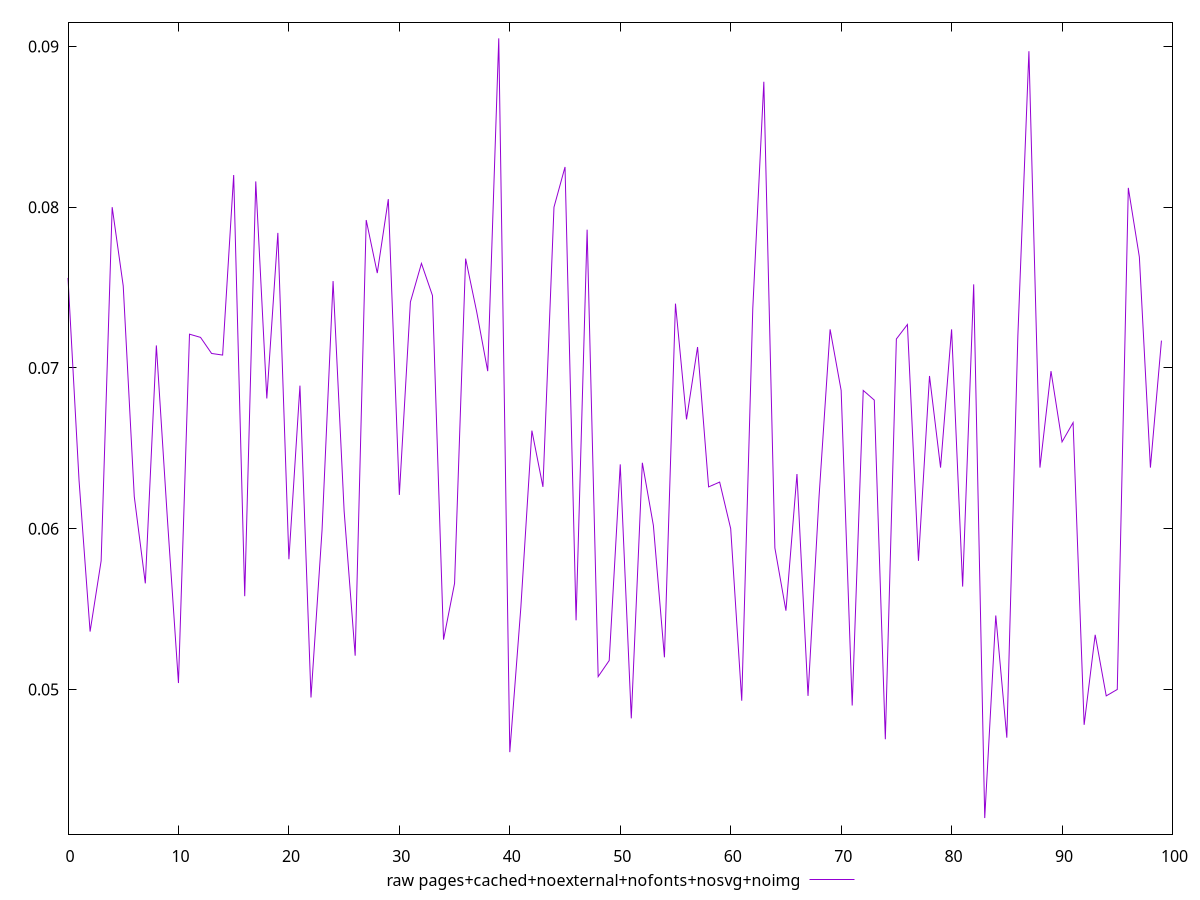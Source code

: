 $_rawPagesCachedNoexternalNofontsNosvgNoimg <<EOF
0.0756
0.063
0.0536
0.057999999999999996
0.07999999999999999
0.0751
0.062
0.0566
0.07139999999999999
0.060599999999999994
0.0504
0.0721
0.07189999999999999
0.07089999999999999
0.07079999999999999
0.08199999999999999
0.05580000000000001
0.08159999999999999
0.0681
0.07840000000000001
0.05809999999999999
0.06889999999999999
0.0495
0.059899999999999995
0.07540000000000001
0.0611
0.0521
0.07919999999999999
0.0759
0.08049999999999999
0.062099999999999995
0.0741
0.0765
0.0745
0.05310000000000001
0.05659999999999999
0.0768
0.0735
0.0698
0.09050000000000001
0.0461
0.05510000000000001
0.0661
0.0626
0.08
0.08249999999999999
0.05430000000000001
0.0786
0.0508
0.0518
0.064
0.04819999999999999
0.0641
0.060200000000000004
0.052
0.074
0.0668
0.0713
0.0626
0.0629
0.05999999999999999
0.0493
0.0737
0.08779999999999999
0.05879999999999999
0.054900000000000004
0.0634
0.0496
0.062
0.07239999999999999
0.06860000000000001
0.048999999999999995
0.06860000000000001
0.068
0.0469
0.07179999999999999
0.07269999999999999
0.057999999999999996
0.06949999999999999
0.0638
0.07239999999999999
0.05639999999999999
0.07519999999999999
0.041999999999999996
0.0546
0.047
0.072
0.08969999999999999
0.0638
0.0698
0.0654
0.06659999999999999
0.047799999999999995
0.0534
0.0496
0.049999999999999996
0.0812
0.07690000000000001
0.0638
0.0717
EOF
set key outside below
set terminal pngcairo
set output "report_00006_2020-11-02T20-21-41.718Z/network-rtt/pages+cached+noexternal+nofonts+nosvg+noimg//raw.png"
set yrange [0.040999999999999995:0.09150000000000001]
plot $_rawPagesCachedNoexternalNofontsNosvgNoimg title "raw pages+cached+noexternal+nofonts+nosvg+noimg" with line ,